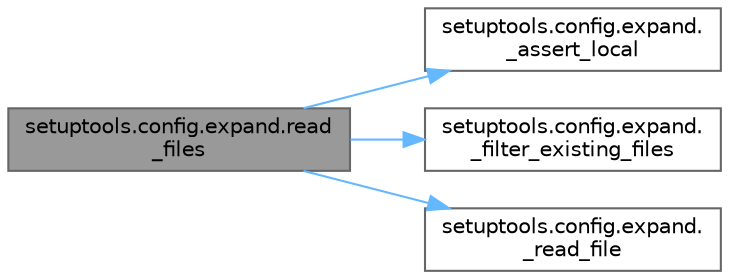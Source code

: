 digraph "setuptools.config.expand.read_files"
{
 // LATEX_PDF_SIZE
  bgcolor="transparent";
  edge [fontname=Helvetica,fontsize=10,labelfontname=Helvetica,labelfontsize=10];
  node [fontname=Helvetica,fontsize=10,shape=box,height=0.2,width=0.4];
  rankdir="LR";
  Node1 [id="Node000001",label="setuptools.config.expand.read\l_files",height=0.2,width=0.4,color="gray40", fillcolor="grey60", style="filled", fontcolor="black",tooltip=" "];
  Node1 -> Node2 [id="edge1_Node000001_Node000002",color="steelblue1",style="solid",tooltip=" "];
  Node2 [id="Node000002",label="setuptools.config.expand.\l_assert_local",height=0.2,width=0.4,color="grey40", fillcolor="white", style="filled",URL="$namespacesetuptools_1_1config_1_1expand.html#ab8866ca9a21b3eb0eb455155e23a3b83",tooltip=" "];
  Node1 -> Node3 [id="edge2_Node000001_Node000003",color="steelblue1",style="solid",tooltip=" "];
  Node3 [id="Node000003",label="setuptools.config.expand.\l_filter_existing_files",height=0.2,width=0.4,color="grey40", fillcolor="white", style="filled",URL="$namespacesetuptools_1_1config_1_1expand.html#a2eeb48be396d9449360042466cfab7c5",tooltip=" "];
  Node1 -> Node4 [id="edge3_Node000001_Node000004",color="steelblue1",style="solid",tooltip=" "];
  Node4 [id="Node000004",label="setuptools.config.expand.\l_read_file",height=0.2,width=0.4,color="grey40", fillcolor="white", style="filled",URL="$namespacesetuptools_1_1config_1_1expand.html#ae74dc50676204ee5f1a475e1ca401580",tooltip=" "];
}
